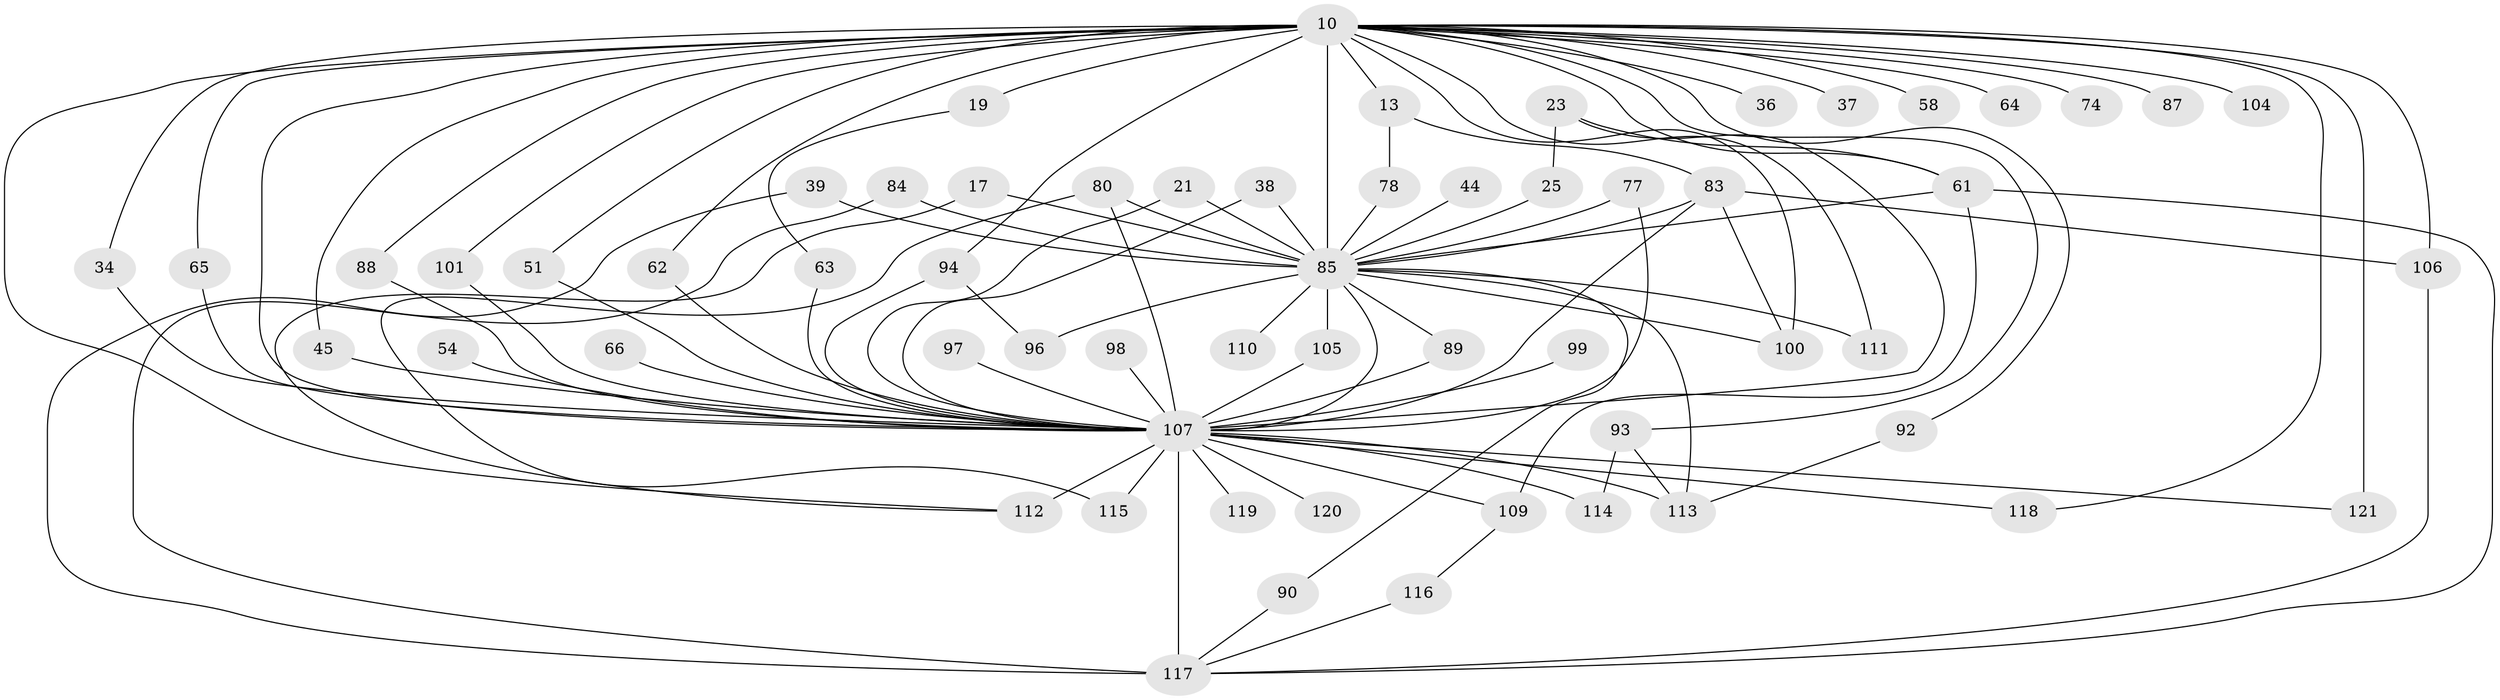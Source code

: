 // original degree distribution, {19: 0.008264462809917356, 22: 0.008264462809917356, 18: 0.01652892561983471, 43: 0.008264462809917356, 23: 0.01652892561983471, 26: 0.008264462809917356, 21: 0.01652892561983471, 3: 0.18181818181818182, 5: 0.049586776859504134, 4: 0.11570247933884298, 2: 0.5537190082644629, 7: 0.01652892561983471}
// Generated by graph-tools (version 1.1) at 2025/46/03/09/25 04:46:34]
// undirected, 60 vertices, 102 edges
graph export_dot {
graph [start="1"]
  node [color=gray90,style=filled];
  10 [super="+1+8"];
  13;
  17;
  19;
  21;
  23 [super="+12"];
  25;
  34;
  36;
  37;
  38;
  39;
  44;
  45 [super="+20"];
  51;
  54;
  58;
  61 [super="+35+52"];
  62;
  63;
  64;
  65;
  66;
  74;
  77;
  78;
  80 [super="+56+69+42"];
  83 [super="+72+57+68"];
  84;
  85 [super="+9+31+7+81+70"];
  87;
  88;
  89;
  90;
  92;
  93 [super="+86"];
  94 [super="+75"];
  96;
  97;
  98;
  99;
  100 [super="+79"];
  101;
  104;
  105;
  106 [super="+60"];
  107 [super="+95+91+73+6"];
  109 [super="+55"];
  110;
  111 [super="+102"];
  112 [super="+71"];
  113 [super="+82+29"];
  114;
  115;
  116;
  117 [super="+30+103"];
  118;
  119;
  120;
  121 [super="+108"];
  10 -- 13 [weight=2];
  10 -- 36 [weight=2];
  10 -- 58 [weight=2];
  10 -- 65;
  10 -- 88;
  10 -- 101;
  10 -- 104 [weight=2];
  10 -- 64 [weight=2];
  10 -- 74 [weight=2];
  10 -- 111 [weight=2];
  10 -- 51;
  10 -- 19 [weight=2];
  10 -- 85 [weight=17];
  10 -- 87 [weight=2];
  10 -- 92;
  10 -- 34;
  10 -- 37;
  10 -- 100;
  10 -- 45;
  10 -- 118;
  10 -- 121 [weight=3];
  10 -- 62;
  10 -- 106;
  10 -- 112;
  10 -- 93;
  10 -- 61 [weight=2];
  10 -- 107 [weight=14];
  10 -- 94 [weight=3];
  13 -- 78;
  13 -- 83;
  17 -- 85 [weight=2];
  17 -- 112;
  19 -- 63;
  21 -- 85;
  21 -- 107;
  23 -- 107 [weight=3];
  23 -- 25;
  23 -- 61;
  25 -- 85;
  34 -- 107;
  38 -- 85;
  38 -- 107;
  39 -- 85;
  39 -- 117;
  44 -- 85;
  45 -- 107 [weight=4];
  51 -- 107;
  54 -- 107;
  61 -- 85;
  61 -- 109;
  61 -- 117 [weight=2];
  62 -- 107;
  63 -- 107;
  65 -- 107;
  66 -- 107 [weight=2];
  77 -- 85;
  77 -- 107;
  78 -- 85;
  80 -- 115;
  80 -- 85;
  80 -- 107 [weight=4];
  83 -- 85;
  83 -- 106;
  83 -- 100;
  83 -- 107 [weight=6];
  84 -- 85;
  84 -- 117;
  85 -- 111;
  85 -- 89;
  85 -- 90;
  85 -- 96;
  85 -- 105;
  85 -- 110 [weight=2];
  85 -- 113 [weight=4];
  85 -- 100;
  85 -- 107 [weight=12];
  88 -- 107;
  89 -- 107;
  90 -- 117;
  92 -- 113;
  93 -- 114;
  93 -- 113 [weight=2];
  94 -- 107 [weight=3];
  94 -- 96;
  97 -- 107 [weight=2];
  98 -- 107;
  99 -- 107 [weight=2];
  101 -- 107;
  105 -- 107;
  106 -- 117;
  107 -- 119 [weight=2];
  107 -- 117 [weight=8];
  107 -- 109 [weight=2];
  107 -- 112 [weight=3];
  107 -- 115;
  107 -- 118;
  107 -- 120 [weight=2];
  107 -- 121 [weight=2];
  107 -- 113;
  107 -- 114;
  109 -- 116;
  116 -- 117;
}
